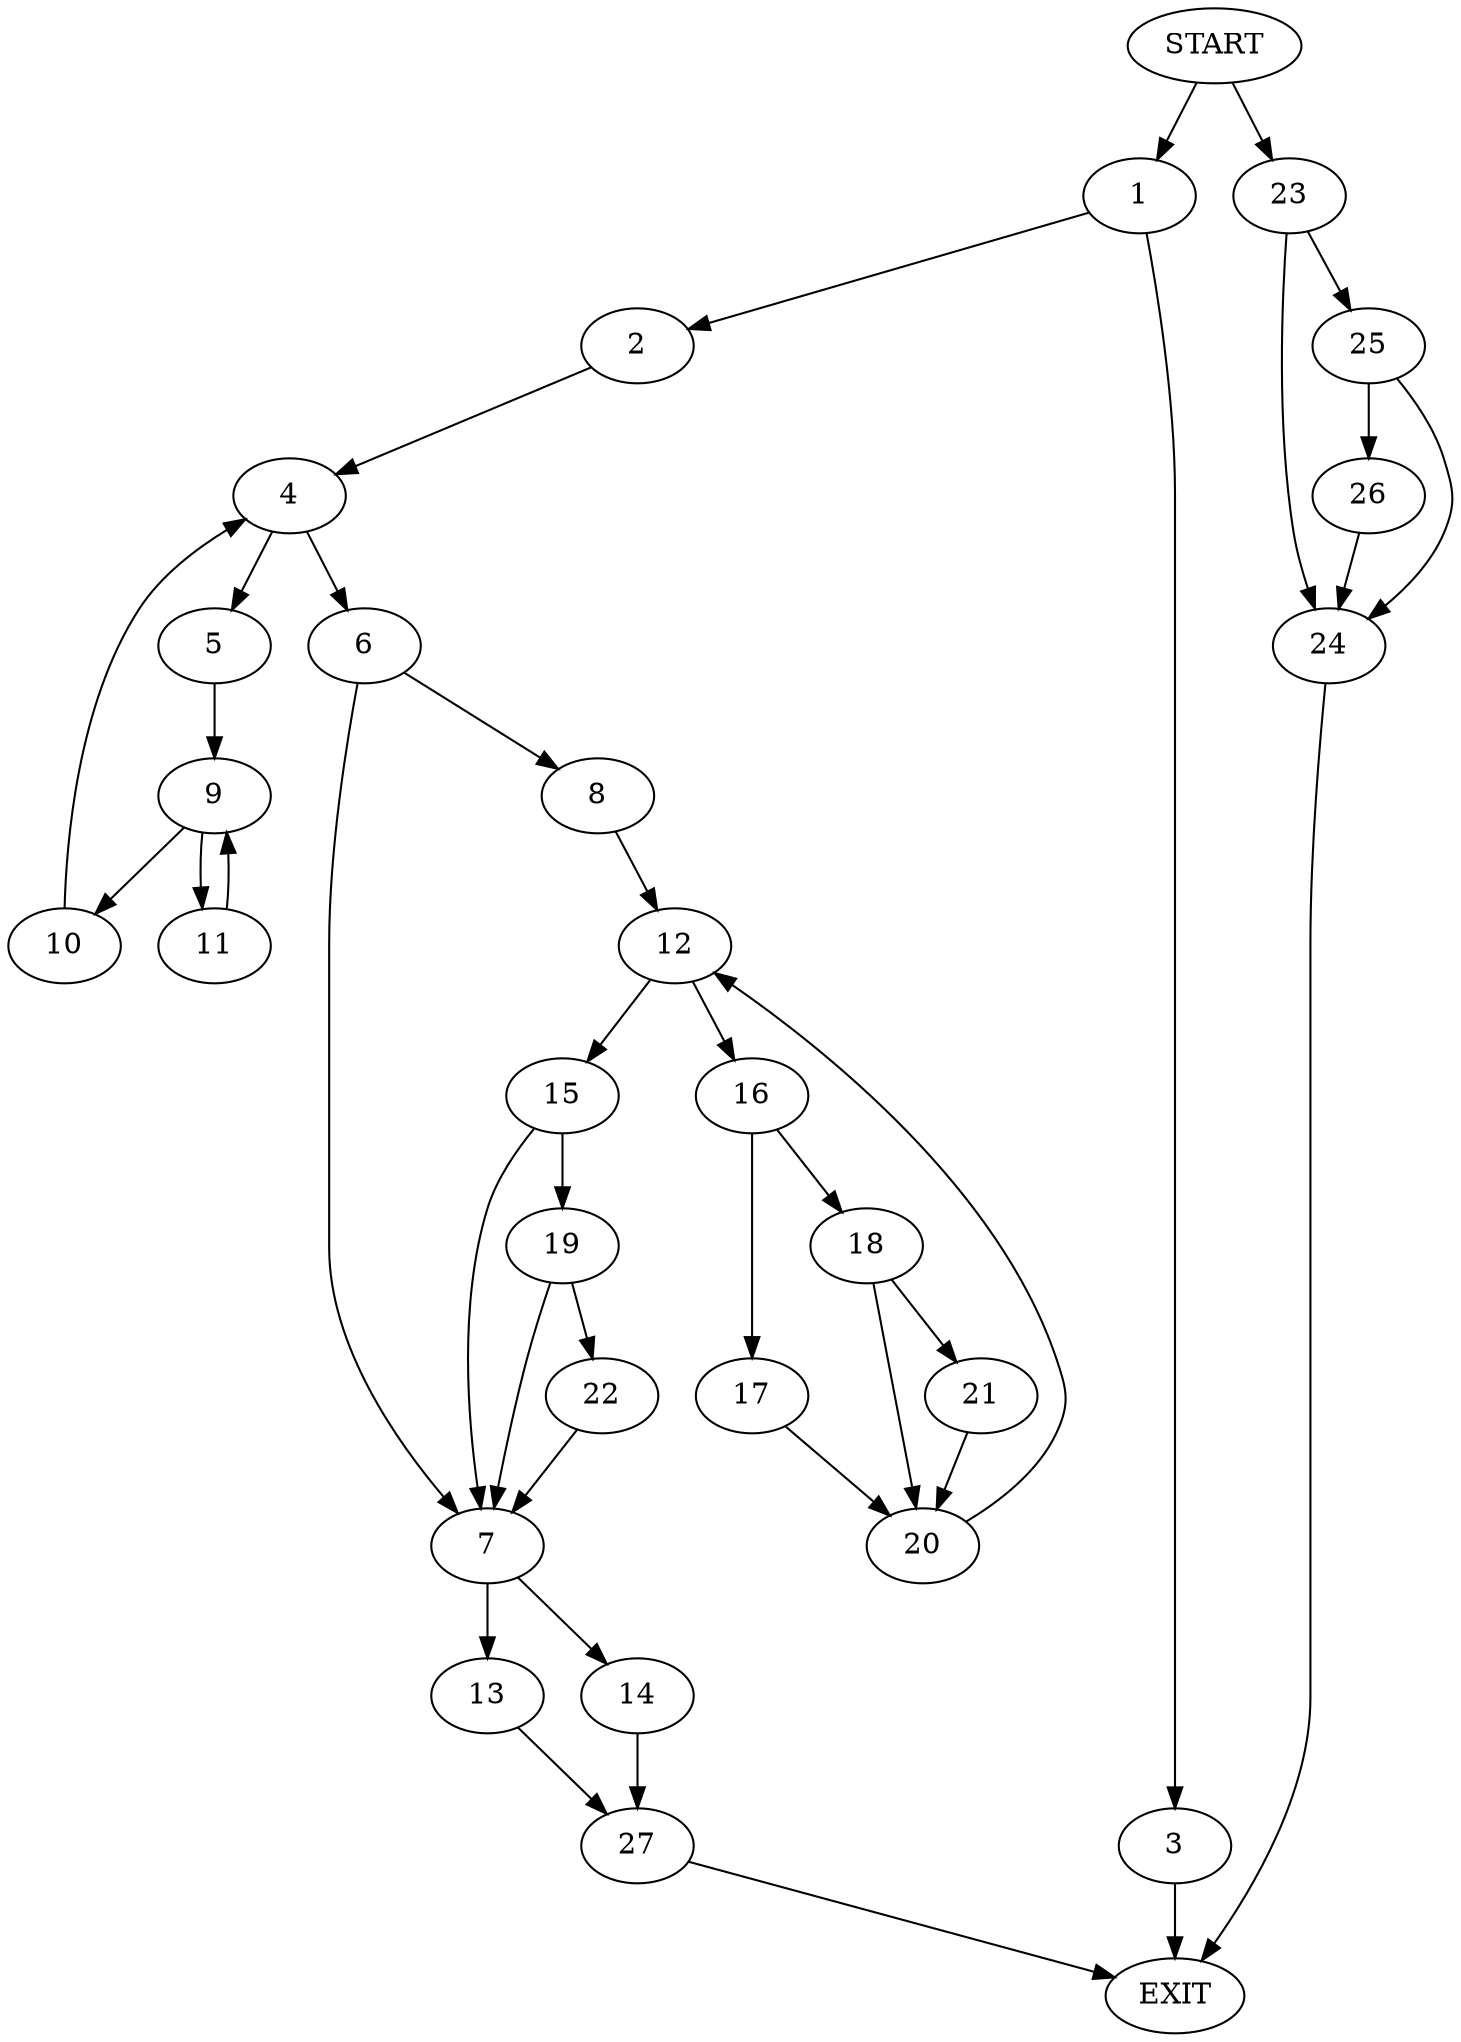 digraph {
0 [label="START"]
28 [label="EXIT"]
0 -> 1
1 -> 2
1 -> 3
3 -> 28
2 -> 4
4 -> 5
4 -> 6
6 -> 7
6 -> 8
5 -> 9
9 -> 10
9 -> 11
10 -> 4
11 -> 9
8 -> 12
7 -> 13
7 -> 14
12 -> 15
12 -> 16
16 -> 17
16 -> 18
15 -> 7
15 -> 19
17 -> 20
18 -> 21
18 -> 20
20 -> 12
21 -> 20
19 -> 7
19 -> 22
22 -> 7
0 -> 23
23 -> 24
23 -> 25
25 -> 26
25 -> 24
24 -> 28
26 -> 24
14 -> 27
13 -> 27
27 -> 28
}
